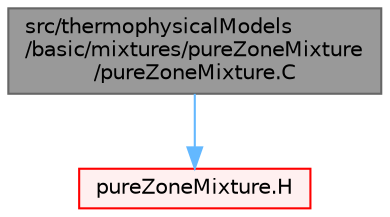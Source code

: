 digraph "src/thermophysicalModels/basic/mixtures/pureZoneMixture/pureZoneMixture.C"
{
 // LATEX_PDF_SIZE
  bgcolor="transparent";
  edge [fontname=Helvetica,fontsize=10,labelfontname=Helvetica,labelfontsize=10];
  node [fontname=Helvetica,fontsize=10,shape=box,height=0.2,width=0.4];
  Node1 [id="Node000001",label="src/thermophysicalModels\l/basic/mixtures/pureZoneMixture\l/pureZoneMixture.C",height=0.2,width=0.4,color="gray40", fillcolor="grey60", style="filled", fontcolor="black",tooltip=" "];
  Node1 -> Node2 [id="edge1_Node000001_Node000002",color="steelblue1",style="solid",tooltip=" "];
  Node2 [id="Node000002",label="pureZoneMixture.H",height=0.2,width=0.4,color="red", fillcolor="#FFF0F0", style="filled",URL="$pureZoneMixture_8H.html",tooltip=" "];
}
